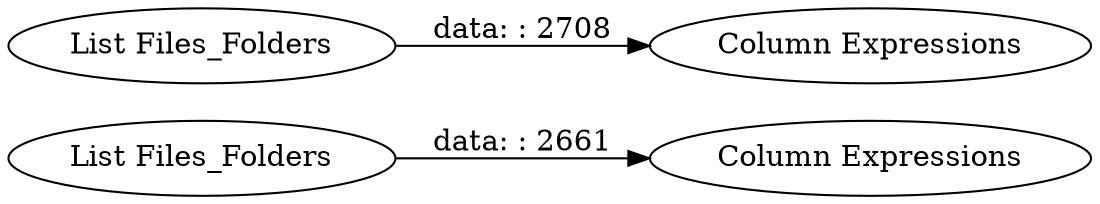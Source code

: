 digraph {
	"6015666977522907745_3" [label="Column Expressions"]
	"6015666977522907745_4" [label="List Files_Folders"]
	"6015666977522907745_2" [label="Column Expressions"]
	"6015666977522907745_1" [label="List Files_Folders"]
	"6015666977522907745_1" -> "6015666977522907745_2" [label="data: : 2708"]
	"6015666977522907745_4" -> "6015666977522907745_3" [label="data: : 2661"]
	rankdir=LR
}
